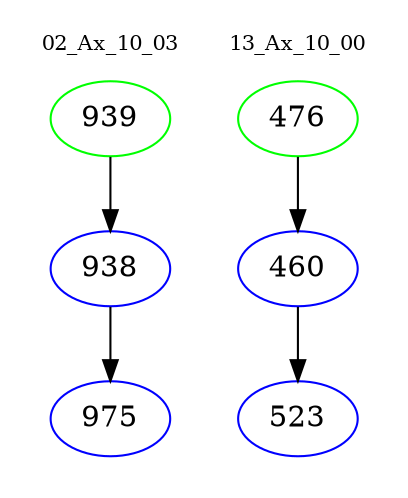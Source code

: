 digraph{
subgraph cluster_0 {
color = white
label = "02_Ax_10_03";
fontsize=10;
T0_939 [label="939", color="green"]
T0_939 -> T0_938 [color="black"]
T0_938 [label="938", color="blue"]
T0_938 -> T0_975 [color="black"]
T0_975 [label="975", color="blue"]
}
subgraph cluster_1 {
color = white
label = "13_Ax_10_00";
fontsize=10;
T1_476 [label="476", color="green"]
T1_476 -> T1_460 [color="black"]
T1_460 [label="460", color="blue"]
T1_460 -> T1_523 [color="black"]
T1_523 [label="523", color="blue"]
}
}
